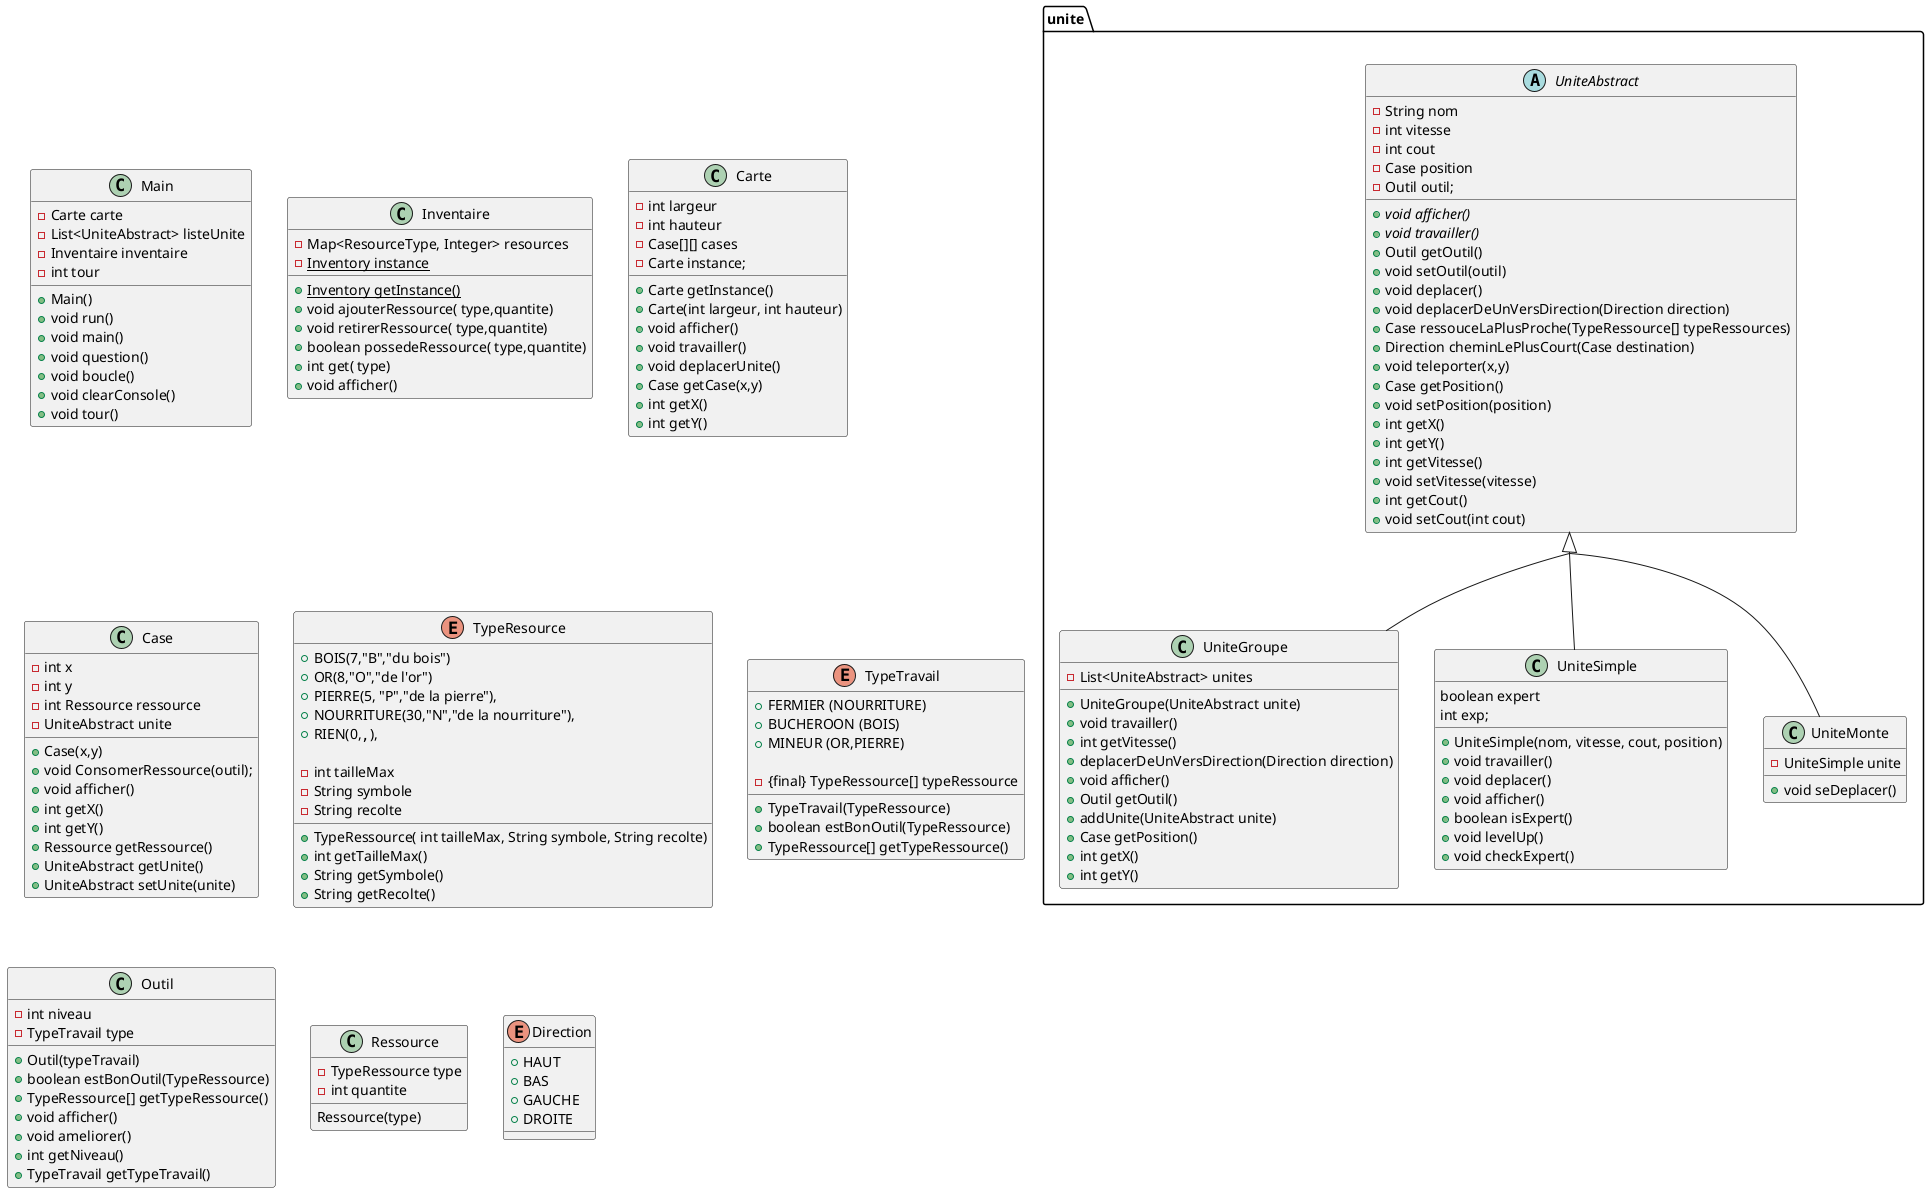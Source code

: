 @startuml
skinparam groupInheritance 2

class Main {
  -Carte carte
  -List<UniteAbstract> listeUnite
  -Inventaire inventaire
  -int tour

  +Main()
  +void run()
  +void main()
  +void question()
  +void boucle()
  +void clearConsole()
  +void tour()
}

class Inventaire {
  -Map<ResourceType, Integer> resources
  -{static} Inventory instance

  +{static} Inventory getInstance()
  +void ajouterRessource( type,quantite)
  +void retirerRessource( type,quantite)
  +boolean possedeRessource( type,quantite)
  +int get( type)
  +void afficher()
}

class Carte {
  -int largeur
  -int hauteur
  -Case[][] cases
  -Carte instance;

  +Carte getInstance()
  +Carte(int largeur, int hauteur)
  +void afficher()
  +void travailler()
  +void deplacerUnite()
  +Case getCase(x,y)
  +int getX()
  +int getY()
}

class Case {
  -int x
  -int y
  -int Ressource ressource
  -UniteAbstract unite

  +Case(x,y)
  +void ConsomerRessource(outil);
  +void afficher()
  +int getX()
  +int getY()
  +Ressource getRessource()
  +UniteAbstract getUnite()
  +UniteAbstract setUnite(unite)
}

enum TypeResource {
  +{field} BOIS(7,"B","du bois")
  +{field} OR(8,"O","de l'or")
  +{field} PIERRE(5, "P","de la pierre"),
  +{field} NOURRITURE(30,"N","de la nourriture"),
  +{field} RIEN(0,"",""),

  -int tailleMax
  -String symbole
  -String recolte

  +TypeRessource( int tailleMax, String symbole, String recolte)
  +int getTailleMax()
  +String getSymbole()
  +String getRecolte()
}
enum TypeTravail {
  +{field} FERMIER (NOURRITURE)
  +{field} BUCHEROON (BOIS)
  +{field} MINEUR (OR,PIERRE)

  -{final} TypeRessource[] typeRessource

  +TypeTravail(TypeRessource)
  +boolean estBonOutil(TypeRessource)
  +TypeRessource[] getTypeRessource()
}
abstract class unite.UniteAbstract{
  -String nom
  -int vitesse
  -int cout
  -Case position
  -Outil outil;

  +{abstract} void afficher()
  +{abstract} void travailler()
  +Outil getOutil()
  +void setOutil(outil)
  +void deplacer()
  +void deplacerDeUnVersDirection(Direction direction)
  +Case ressouceLaPlusProche(TypeRessource[] typeRessources)
  +Direction cheminLePlusCourt(Case destination)
  +void teleporter(x,y)
  +Case getPosition()
  +void setPosition(position)
  +int getX()
  +int getY()
  +int getVitesse()
  +void setVitesse(vitesse)
  +int getCout()
  +void setCout(int cout)

}

class unite.UniteGroupe extends unite.UniteAbstract {
  -List<UniteAbstract> unites

  +UniteGroupe(UniteAbstract unite)
  +void travailler()
  +int getVitesse()
  +deplacerDeUnVersDirection(Direction direction)
  +void afficher()
  +Outil getOutil()
  +addUnite(UniteAbstract unite)
  +Case getPosition()
  +int getX()
  +int getY()
}

class unite.UniteSimple extends unite.UniteAbstract {
   boolean expert
   int exp;

   +UniteSimple(nom, vitesse, cout, position)
   +void travailler()
   +void deplacer()
   +void afficher()
   +boolean isExpert()
   +void levelUp()
   +void checkExpert()

}

class unite.UniteMonte extends unite.UniteAbstract {
  -UniteSimple unite

  +void seDeplacer()
}

class Outil{
  -int niveau
  -TypeTravail type

  +Outil(typeTravail)
  +boolean estBonOutil(TypeRessource)
  +TypeRessource[] getTypeRessource()
  +void afficher()
  +void ameliorer()
  +int getNiveau()
  +TypeTravail getTypeTravail()
}
class Ressource{
  -TypeRessource type
  -int quantite

  Ressource(type)
}
enum Direction {
  +{field} HAUT
  +{field} BAS
  +{field} GAUCHE
  +{field} DROITE
}

@enduml